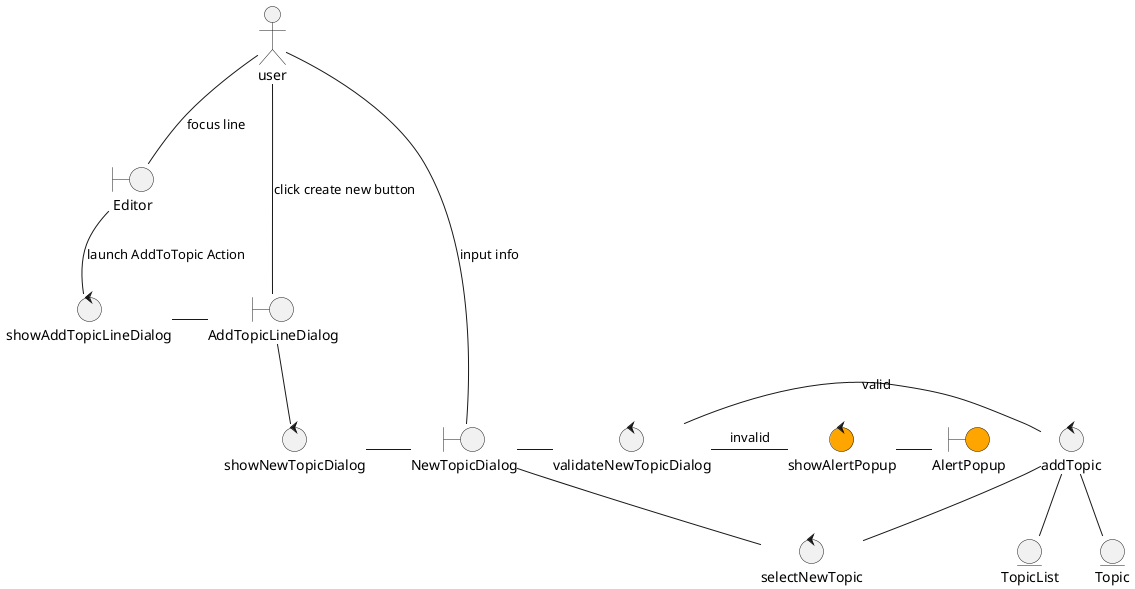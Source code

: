 # 行を追加するときにtopicを作成する

ユーザーはエディター上の `Topic` に追加したい行にカーソルを合わせ、 `AddtoTopic` アクションを実行する。
システムは `AddTopicLineDialog` を表示する。
ユーザーは `AddTopicLineDialog` 上の "create new topic" ボタンをクリックする。
システムは `NewTopicDialog` を表示する。
ユーザーは "topic name" と "description" を記入し、 "submit" ボタンを送信する。

システムは入力値をチェックし、 `TopicList` に新しい `Topic` を追加し、
`AddTopicLineDialog` で新しい `Topic` を選択した状態にする。

@startuml
/' definition '/
actor user

boundary Editor
boundary AddTopicLineDialog
boundary NewTopicDialog
boundary AlertPopup #orange

control showAddTopicLineDialog
control showNewTopicDialog
control validateNewTopicDialog
control addTopic
control showAlertPopup #orange
control selectNewTopic

entity TopicList
entity Topic


/' flow '/
user -- Editor : focus line
Editor -- showAddTopicLineDialog : launch AddToTopic Action

showAddTopicLineDialog - AddTopicLineDialog
user -- AddTopicLineDialog : click create new button

AddTopicLineDialog -- showNewTopicDialog
showNewTopicDialog - NewTopicDialog

user -- NewTopicDialog : input info

NewTopicDialog - validateNewTopicDialog
validateNewTopicDialog - addTopic : valid
validateNewTopicDialog - showAlertPopup : invalid

addTopic -- TopicList
addTopic -- Topic

showAlertPopup - AlertPopup

addTopic -- selectNewTopic
selectNewTopic -- NewTopicDialog


@enduml